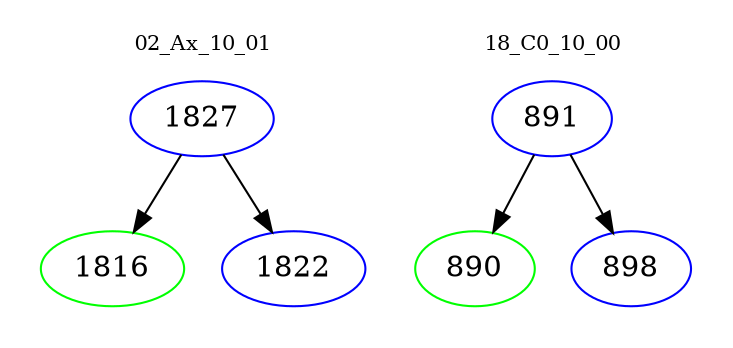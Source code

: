 digraph{
subgraph cluster_0 {
color = white
label = "02_Ax_10_01";
fontsize=10;
T0_1827 [label="1827", color="blue"]
T0_1827 -> T0_1816 [color="black"]
T0_1816 [label="1816", color="green"]
T0_1827 -> T0_1822 [color="black"]
T0_1822 [label="1822", color="blue"]
}
subgraph cluster_1 {
color = white
label = "18_C0_10_00";
fontsize=10;
T1_891 [label="891", color="blue"]
T1_891 -> T1_890 [color="black"]
T1_890 [label="890", color="green"]
T1_891 -> T1_898 [color="black"]
T1_898 [label="898", color="blue"]
}
}
